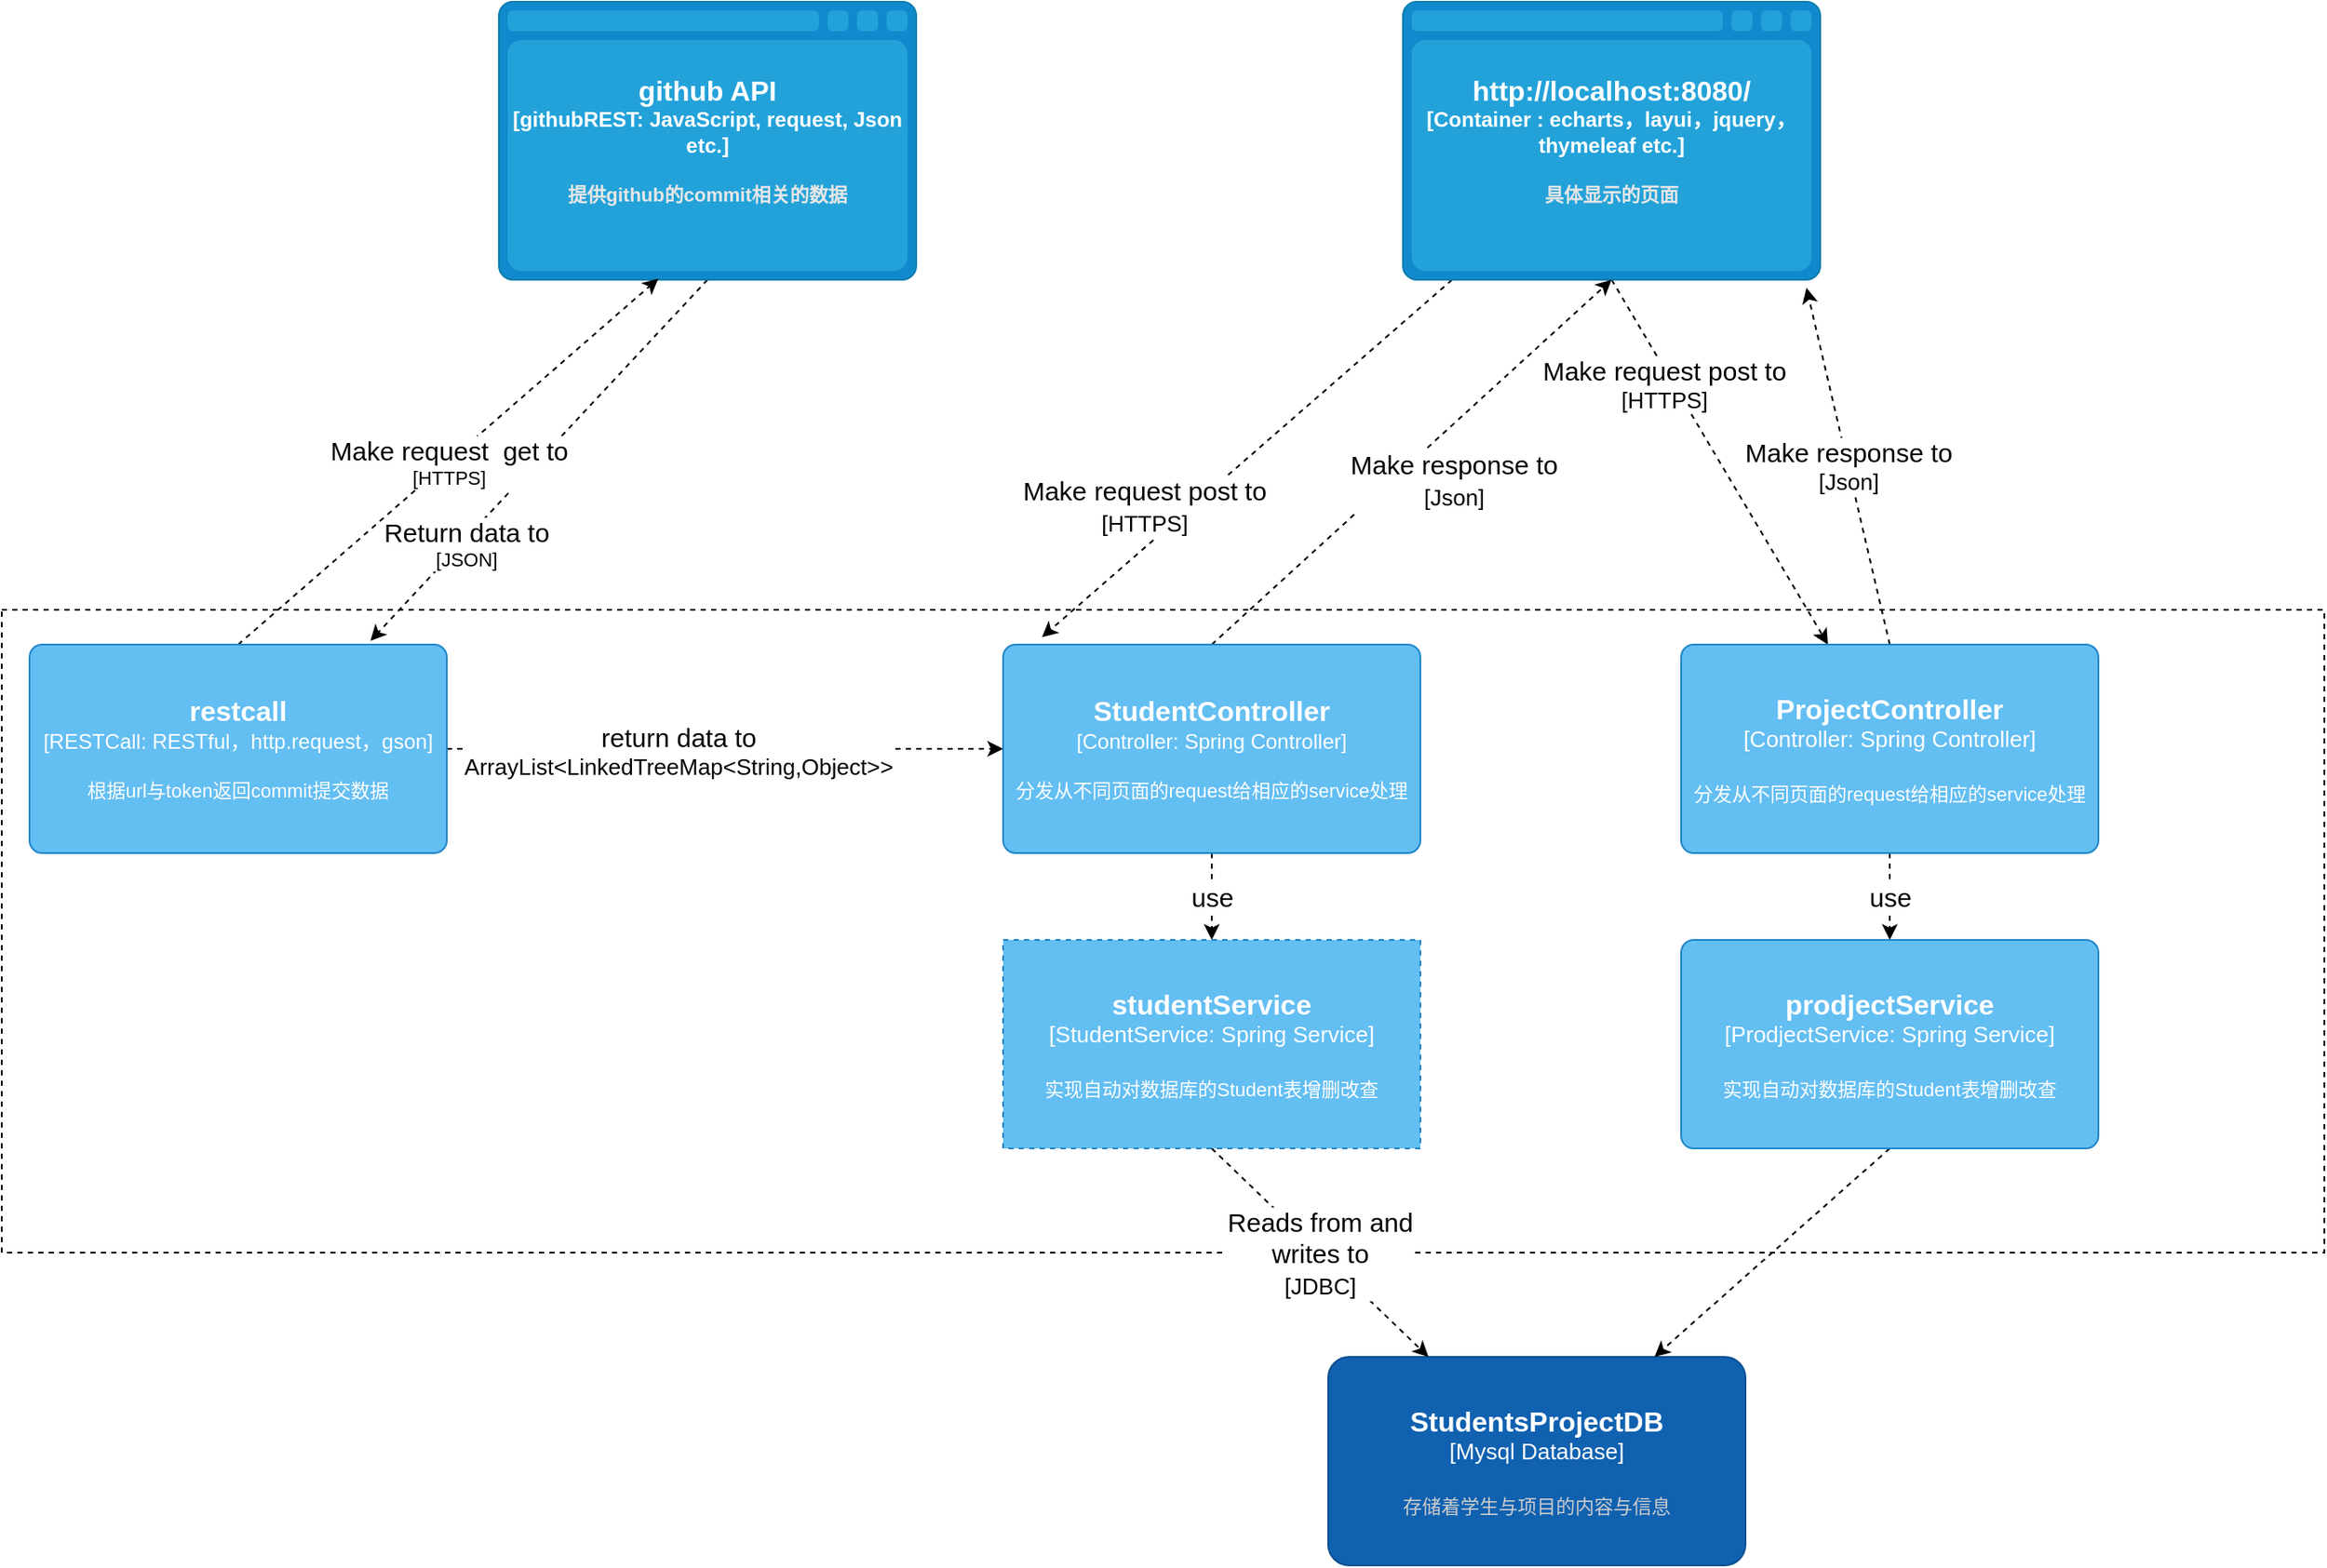 <mxfile version="15.8.2" type="device"><diagram id="I2gmRwy9kBTTOnHqNV3v" name="Page-1"><mxGraphModel dx="1730" dy="912" grid="1" gridSize="10" guides="1" tooltips="1" connect="1" arrows="1" fold="1" page="1" pageScale="1" pageWidth="827" pageHeight="1169" math="0" shadow="0"><root><mxCell id="0"/><mxCell id="1" parent="0"/><mxCell id="hDX7shgUivz3x16CEmlL-10" value="" style="rounded=0;whiteSpace=wrap;html=1;fontSize=15;fillColor=none;dashed=1;" vertex="1" parent="1"><mxGeometry x="64" y="420" width="1336" height="370" as="geometry"/></mxCell><mxCell id="jBm1yvujlcifzY1q3abP-9" value="&lt;font style=&quot;font-size: 15px&quot;&gt;Return data to&lt;/font&gt;&lt;br&gt;[JSON]" style="edgeStyle=none;rounded=0;orthogonalLoop=1;jettySize=auto;html=1;exitX=0.5;exitY=1;exitDx=0;exitDy=0;exitPerimeter=0;dashed=1;entryX=0.817;entryY=-0.018;entryDx=0;entryDy=0;entryPerimeter=0;" parent="1" source="jBm1yvujlcifzY1q3abP-3" target="jBm1yvujlcifzY1q3abP-10" edge="1"><mxGeometry x="0.452" y="2" relative="1" as="geometry"><mxPoint x="330" y="350" as="targetPoint"/><Array as="points"/><mxPoint as="offset"/></mxGeometry></mxCell><object placeholders="1" c4Type="github API" c4Container="githubREST" c4Technology="JavaScript, request, Json etc." c4Description="提供github的commit相关的数据" label="&lt;font style=&quot;font-size: 16px&quot;&gt;&lt;b&gt;%c4Type%&lt;/font&gt;&lt;div&gt;[%c4Container%:&amp;nbsp;%c4Technology%]&lt;/div&gt;&lt;br&gt;&lt;div&gt;&lt;font style=&quot;font-size: 11px&quot;&gt;&lt;font color=&quot;#E6E6E6&quot;&gt;%c4Description%&lt;/font&gt;&lt;/div&gt;" id="jBm1yvujlcifzY1q3abP-3"><mxCell style="shape=mxgraph.c4.webBrowserContainer;whiteSpace=wrap;html=1;boundedLbl=1;rounded=0;labelBackgroundColor=none;fillColor=#118ACD;fontSize=12;fontColor=#ffffff;align=center;strokeColor=#0E7DAD;metaEdit=1;points=[[0.5,0,0],[1,0.25,0],[1,0.5,0],[1,0.75,0],[0.5,1,0],[0,0.75,0],[0,0.5,0],[0,0.25,0]];resizable=0;" parent="1" vertex="1"><mxGeometry x="350" y="70" width="240" height="160" as="geometry"/></mxCell></object><mxCell id="jBm1yvujlcifzY1q3abP-14" style="edgeStyle=none;rounded=0;orthogonalLoop=1;jettySize=auto;html=1;entryX=0.093;entryY=-0.035;entryDx=0;entryDy=0;entryPerimeter=0;dashed=1;fontSize=15;" parent="1" source="jBm1yvujlcifzY1q3abP-4" target="jBm1yvujlcifzY1q3abP-6" edge="1"><mxGeometry relative="1" as="geometry"/></mxCell><mxCell id="jBm1yvujlcifzY1q3abP-15" value="Make request post to&lt;br&gt;&lt;font style=&quot;font-size: 13px&quot;&gt;[HTTPS]&lt;/font&gt;" style="edgeLabel;html=1;align=center;verticalAlign=middle;resizable=0;points=[];fontSize=15;" parent="jBm1yvujlcifzY1q3abP-14" vertex="1" connectable="0"><mxGeometry x="-0.32" y="2" relative="1" as="geometry"><mxPoint x="-99" y="58" as="offset"/></mxGeometry></mxCell><mxCell id="hDX7shgUivz3x16CEmlL-5" value="&lt;span style=&quot;color: rgb(0 , 0 , 0) ; font-family: &amp;#34;helvetica&amp;#34; ; font-size: 15px ; font-style: normal ; font-weight: 400 ; letter-spacing: normal ; text-align: center ; text-indent: 0px ; text-transform: none ; word-spacing: 0px ; background-color: rgb(255 , 255 , 255) ; display: inline ; float: none&quot;&gt;Make request post to&lt;/span&gt;&lt;br style=&quot;color: rgb(0 , 0 , 0) ; font-family: &amp;#34;helvetica&amp;#34; ; font-size: 15px ; font-style: normal ; font-weight: 400 ; letter-spacing: normal ; text-align: center ; text-indent: 0px ; text-transform: none ; word-spacing: 0px&quot;&gt;&lt;font style=&quot;color: rgb(0 , 0 , 0) ; font-family: &amp;#34;helvetica&amp;#34; ; font-style: normal ; font-weight: 400 ; letter-spacing: normal ; text-align: center ; text-indent: 0px ; text-transform: none ; word-spacing: 0px ; font-size: 13px&quot;&gt;[HTTPS]&lt;/font&gt;&lt;br&gt;" style="edgeStyle=none;rounded=0;orthogonalLoop=1;jettySize=auto;html=1;exitX=0.5;exitY=1;exitDx=0;exitDy=0;exitPerimeter=0;fontSize=13;dashed=1;" edge="1" parent="1" source="jBm1yvujlcifzY1q3abP-4" target="hDX7shgUivz3x16CEmlL-1"><mxGeometry x="-0.452" y="-5" relative="1" as="geometry"><mxPoint as="offset"/></mxGeometry></mxCell><object placeholders="1" c4Type="http://localhost:8080/" c4Container="Container " c4Technology="echarts，layui，jquery，thymeleaf etc." c4Description="具体显示的页面" label="&lt;font style=&quot;font-size: 16px&quot;&gt;&lt;b&gt;%c4Type%&lt;/font&gt;&lt;div&gt;[%c4Container%:&amp;nbsp;%c4Technology%]&lt;/div&gt;&lt;br&gt;&lt;div&gt;&lt;font style=&quot;font-size: 11px&quot;&gt;&lt;font color=&quot;#E6E6E6&quot;&gt;%c4Description%&lt;/font&gt;&lt;/div&gt;" id="jBm1yvujlcifzY1q3abP-4"><mxCell style="shape=mxgraph.c4.webBrowserContainer;whiteSpace=wrap;html=1;boundedLbl=1;rounded=0;labelBackgroundColor=none;fillColor=#118ACD;fontSize=12;fontColor=#ffffff;align=center;strokeColor=#0E7DAD;metaEdit=1;points=[[0.5,0,0],[1,0.25,0],[1,0.5,0],[1,0.75,0],[0.5,1,0],[0,0.75,0],[0,0.5,0],[0,0.25,0]];resizable=0;" parent="1" vertex="1"><mxGeometry x="870" y="70" width="240" height="160" as="geometry"/></mxCell></object><mxCell id="jBm1yvujlcifzY1q3abP-16" value="Make response to&lt;font style=&quot;font-size: 14px&quot;&gt;&lt;br&gt;&lt;/font&gt;&lt;font style=&quot;font-size: 13px&quot;&gt;[Json]&lt;/font&gt;" style="edgeStyle=none;rounded=0;orthogonalLoop=1;jettySize=auto;html=1;exitX=0.5;exitY=0;exitDx=0;exitDy=0;exitPerimeter=0;entryX=0.5;entryY=1;entryDx=0;entryDy=0;entryPerimeter=0;dashed=1;fontSize=15;" parent="1" source="jBm1yvujlcifzY1q3abP-6" target="jBm1yvujlcifzY1q3abP-4" edge="1"><mxGeometry x="0.069" y="-24" relative="1" as="geometry"><mxPoint as="offset"/></mxGeometry></mxCell><mxCell id="jBm1yvujlcifzY1q3abP-22" value="&lt;font style=&quot;font-size: 15px&quot;&gt;use&lt;/font&gt;" style="edgeStyle=none;rounded=0;orthogonalLoop=1;jettySize=auto;html=1;exitX=0.5;exitY=1;exitDx=0;exitDy=0;exitPerimeter=0;dashed=1;fontSize=13;" parent="1" source="jBm1yvujlcifzY1q3abP-6" target="jBm1yvujlcifzY1q3abP-21" edge="1"><mxGeometry relative="1" as="geometry"><Array as="points"><mxPoint x="760" y="590"/></Array></mxGeometry></mxCell><object placeholders="1" c4Name="StudentController" c4Type="Controller" c4Technology="Spring Controller" c4Description="分发从不同页面的request给相应的service处理" label="&lt;font style=&quot;font-size: 16px&quot;&gt;&lt;b&gt;%c4Name%&lt;/b&gt;&lt;/font&gt;&lt;div&gt;[%c4Type%: %c4Technology%]&lt;/div&gt;&lt;br&gt;&lt;div&gt;&lt;font style=&quot;font-size: 11px&quot;&gt;%c4Description%&lt;/font&gt;&lt;/div&gt;" id="jBm1yvujlcifzY1q3abP-6"><mxCell style="rounded=1;whiteSpace=wrap;html=1;labelBackgroundColor=none;fillColor=#63BEF2;fontColor=#ffffff;align=center;arcSize=6;strokeColor=#2086C9;metaEdit=1;resizable=0;points=[[0.25,0,0],[0.5,0,0],[0.75,0,0],[1,0.25,0],[1,0.5,0],[1,0.75,0],[0.75,1,0],[0.5,1,0],[0.25,1,0],[0,0.75,0],[0,0.5,0],[0,0.25,0]];" parent="1" vertex="1"><mxGeometry x="640" y="440" width="240" height="120" as="geometry"/></mxCell></object><mxCell id="jBm1yvujlcifzY1q3abP-11" style="edgeStyle=none;rounded=0;orthogonalLoop=1;jettySize=auto;html=1;exitX=1;exitY=0.5;exitDx=0;exitDy=0;exitPerimeter=0;dashed=1;" parent="1" source="jBm1yvujlcifzY1q3abP-10" target="jBm1yvujlcifzY1q3abP-6" edge="1"><mxGeometry relative="1" as="geometry"/></mxCell><mxCell id="jBm1yvujlcifzY1q3abP-12" value="&lt;font&gt;&lt;font&gt;&lt;font style=&quot;font-size: 15px&quot;&gt;return data to&lt;/font&gt;&lt;br&gt;&lt;/font&gt;&lt;span style=&quot;font-size: 13px&quot;&gt;ArrayList&amp;lt;LinkedTreeMap&amp;lt;String,Object&amp;gt;&amp;gt;&lt;/span&gt;&lt;br&gt;&lt;/font&gt;" style="edgeLabel;html=1;align=center;verticalAlign=middle;resizable=0;points=[];" parent="jBm1yvujlcifzY1q3abP-11" vertex="1" connectable="0"><mxGeometry x="-0.172" y="-1" relative="1" as="geometry"><mxPoint as="offset"/></mxGeometry></mxCell><mxCell id="jBm1yvujlcifzY1q3abP-13" value="&lt;font style=&quot;font-size: 15px&quot;&gt;Make request&amp;nbsp; get to&lt;/font&gt;&lt;br&gt;[HTTPS]" style="edgeStyle=none;rounded=0;orthogonalLoop=1;jettySize=auto;html=1;exitX=0.5;exitY=0;exitDx=0;exitDy=0;exitPerimeter=0;entryX=0.382;entryY=0.996;entryDx=0;entryDy=0;entryPerimeter=0;dashed=1;" parent="1" source="jBm1yvujlcifzY1q3abP-10" target="jBm1yvujlcifzY1q3abP-3" edge="1"><mxGeometry relative="1" as="geometry"><Array as="points"/></mxGeometry></mxCell><object placeholders="1" c4Name="restcall" c4Type="RESTCall" c4Technology="RESTful，http.request，gson" c4Description="根据url与token返回commit提交数据" label="&lt;font style=&quot;font-size: 16px&quot;&gt;&lt;b&gt;%c4Name%&lt;/b&gt;&lt;/font&gt;&lt;div&gt;[%c4Type%: %c4Technology%]&lt;/div&gt;&lt;br&gt;&lt;div&gt;&lt;font style=&quot;font-size: 11px&quot;&gt;%c4Description%&lt;/font&gt;&lt;/div&gt;" id="jBm1yvujlcifzY1q3abP-10"><mxCell style="rounded=1;whiteSpace=wrap;html=1;labelBackgroundColor=none;fillColor=#63BEF2;fontColor=#ffffff;align=center;arcSize=6;strokeColor=#2086C9;metaEdit=1;resizable=0;points=[[0.25,0,0],[0.5,0,0],[0.75,0,0],[1,0.25,0],[1,0.5,0],[1,0.75,0],[0.75,1,0],[0.5,1,0],[0.25,1,0],[0,0.75,0],[0,0.5,0],[0,0.25,0]];" parent="1" vertex="1"><mxGeometry x="80" y="440" width="240" height="120" as="geometry"/></mxCell></object><object placeholders="1" c4Name="StudentsProjectDB" c4Type="Mysql Database" c4Description="存储着学生与项目的内容与信息" label="&lt;font style=&quot;font-size: 16px&quot;&gt;&lt;b&gt;%c4Name%&lt;/b&gt;&lt;/font&gt;&lt;div&gt;[%c4Type%]&lt;/div&gt;&lt;br&gt;&lt;div&gt;&lt;font style=&quot;font-size: 11px&quot;&gt;&lt;font color=&quot;#cccccc&quot;&gt;%c4Description%&lt;/font&gt;&lt;/div&gt;" id="jBm1yvujlcifzY1q3abP-17"><mxCell style="rounded=1;whiteSpace=wrap;html=1;labelBackgroundColor=none;fillColor=#1061B0;fontColor=#ffffff;align=center;arcSize=10;strokeColor=#0D5091;metaEdit=1;resizable=0;points=[[0.25,0,0],[0.5,0,0],[0.75,0,0],[1,0.25,0],[1,0.5,0],[1,0.75,0],[0.75,1,0],[0.5,1,0],[0.25,1,0],[0,0.75,0],[0,0.5,0],[0,0.25,0]];fontSize=13;" parent="1" vertex="1"><mxGeometry x="827" y="850" width="240" height="120" as="geometry"/></mxCell></object><mxCell id="jBm1yvujlcifzY1q3abP-23" value="Reads from and&lt;br&gt;writes to&lt;br&gt;&lt;span style=&quot;font-size: 13px&quot;&gt;[JDBC]&lt;/span&gt;" style="edgeStyle=none;rounded=0;orthogonalLoop=1;jettySize=auto;html=1;exitX=0.5;exitY=1;exitDx=0;exitDy=0;exitPerimeter=0;dashed=1;fontSize=15;" parent="1" source="jBm1yvujlcifzY1q3abP-21" target="jBm1yvujlcifzY1q3abP-17" edge="1"><mxGeometry relative="1" as="geometry"/></mxCell><object placeholders="1" c4Name="studentService" c4Type="StudentService" c4Technology="Spring Service" c4Description="实现自动对数据库的Student表增删改查" label="&lt;font style=&quot;font-size: 16px&quot;&gt;&lt;b&gt;%c4Name%&lt;/b&gt;&lt;/font&gt;&lt;div&gt;[%c4Type%: %c4Technology%]&lt;/div&gt;&lt;br&gt;&lt;div&gt;&lt;font style=&quot;font-size: 11px&quot;&gt;%c4Description%&lt;/font&gt;&lt;/div&gt;" id="jBm1yvujlcifzY1q3abP-21"><mxCell style="rounded=1;whiteSpace=wrap;html=1;labelBackgroundColor=none;fillColor=#63BEF2;fontColor=#ffffff;align=center;arcSize=0;strokeColor=#2086C9;metaEdit=1;resizable=0;points=[[0.25,0,0],[0.5,0,0],[0.75,0,0],[1,0.25,0],[1,0.5,0],[1,0.75,0],[0.75,1,0],[0.5,1,0],[0.25,1,0],[0,0.75,0],[0,0.5,0],[0,0.25,0]];dashed=1;fontSize=13;" parent="1" vertex="1"><mxGeometry x="640" y="610" width="240" height="120" as="geometry"/></mxCell></object><mxCell id="hDX7shgUivz3x16CEmlL-6" value="&lt;span style=&quot;color: rgb(0 , 0 , 0) ; font-family: &amp;#34;helvetica&amp;#34; ; font-size: 15px ; font-style: normal ; font-weight: 400 ; letter-spacing: normal ; text-align: center ; text-indent: 0px ; text-transform: none ; word-spacing: 0px ; background-color: rgb(255 , 255 , 255) ; display: inline ; float: none&quot;&gt;Make response to&lt;/span&gt;&lt;font style=&quot;color: rgb(0 , 0 , 0) ; font-family: &amp;#34;helvetica&amp;#34; ; font-style: normal ; font-weight: 400 ; letter-spacing: normal ; text-align: center ; text-indent: 0px ; text-transform: none ; word-spacing: 0px ; font-size: 14px&quot;&gt;&lt;br&gt;&lt;/font&gt;&lt;font style=&quot;color: rgb(0 , 0 , 0) ; font-family: &amp;#34;helvetica&amp;#34; ; font-style: normal ; font-weight: 400 ; letter-spacing: normal ; text-align: center ; text-indent: 0px ; text-transform: none ; word-spacing: 0px ; font-size: 13px&quot;&gt;[Json]&lt;/font&gt;" style="edgeStyle=none;rounded=0;orthogonalLoop=1;jettySize=auto;html=1;exitX=0.5;exitY=0;exitDx=0;exitDy=0;exitPerimeter=0;dashed=1;fontSize=13;entryX=0.967;entryY=1.029;entryDx=0;entryDy=0;entryPerimeter=0;" edge="1" parent="1" source="hDX7shgUivz3x16CEmlL-1" target="jBm1yvujlcifzY1q3abP-4"><mxGeometry relative="1" as="geometry"/></mxCell><mxCell id="hDX7shgUivz3x16CEmlL-7" value="&lt;font style=&quot;font-size: 15px&quot;&gt;use&lt;/font&gt;" style="edgeStyle=none;rounded=0;orthogonalLoop=1;jettySize=auto;html=1;exitX=0.5;exitY=1;exitDx=0;exitDy=0;exitPerimeter=0;entryX=0.5;entryY=0;entryDx=0;entryDy=0;entryPerimeter=0;dashed=1;fontSize=13;" edge="1" parent="1" source="hDX7shgUivz3x16CEmlL-1" target="hDX7shgUivz3x16CEmlL-3"><mxGeometry relative="1" as="geometry"/></mxCell><object placeholders="1" c4Name="ProjectController" c4Type="Controller" c4Technology="Spring Controller" c4Description="分发从不同页面的request给相应的service处理" label="&lt;font style=&quot;font-size: 16px&quot;&gt;&lt;b&gt;%c4Name%&lt;/b&gt;&lt;/font&gt;&lt;div&gt;[%c4Type%: %c4Technology%]&lt;/div&gt;&lt;br&gt;&lt;div&gt;&lt;font style=&quot;font-size: 11px&quot;&gt;%c4Description%&lt;/font&gt;&lt;/div&gt;" id="hDX7shgUivz3x16CEmlL-1"><mxCell style="rounded=1;whiteSpace=wrap;html=1;labelBackgroundColor=none;fillColor=#63BEF2;fontColor=#ffffff;align=center;arcSize=6;strokeColor=#2086C9;metaEdit=1;resizable=0;points=[[0.25,0,0],[0.5,0,0],[0.75,0,0],[1,0.25,0],[1,0.5,0],[1,0.75,0],[0.75,1,0],[0.5,1,0],[0.25,1,0],[0,0.75,0],[0,0.5,0],[0,0.25,0]];fontSize=13;" vertex="1" parent="1"><mxGeometry x="1030" y="440" width="240" height="120" as="geometry"/></mxCell></object><mxCell id="hDX7shgUivz3x16CEmlL-8" style="edgeStyle=none;rounded=0;orthogonalLoop=1;jettySize=auto;html=1;exitX=0.5;exitY=1;exitDx=0;exitDy=0;exitPerimeter=0;dashed=1;fontSize=15;" edge="1" parent="1" source="hDX7shgUivz3x16CEmlL-3" target="jBm1yvujlcifzY1q3abP-17"><mxGeometry relative="1" as="geometry"/></mxCell><object placeholders="1" c4Name="prodjectService" c4Type="ProdjectService" c4Technology="Spring Service" c4Description="实现自动对数据库的Student表增删改查" label="&lt;font style=&quot;font-size: 16px&quot;&gt;&lt;b&gt;%c4Name%&lt;/b&gt;&lt;/font&gt;&lt;div&gt;[%c4Type%: %c4Technology%]&lt;/div&gt;&lt;br&gt;&lt;div&gt;&lt;font style=&quot;font-size: 11px&quot;&gt;%c4Description%&lt;/font&gt;&lt;/div&gt;" id="hDX7shgUivz3x16CEmlL-3"><mxCell style="rounded=1;whiteSpace=wrap;html=1;labelBackgroundColor=none;fillColor=#63BEF2;fontColor=#ffffff;align=center;arcSize=6;strokeColor=#2086C9;metaEdit=1;resizable=0;points=[[0.25,0,0],[0.5,0,0],[0.75,0,0],[1,0.25,0],[1,0.5,0],[1,0.75,0],[0.75,1,0],[0.5,1,0],[0.25,1,0],[0,0.75,0],[0,0.5,0],[0,0.25,0]];fontSize=13;" vertex="1" parent="1"><mxGeometry x="1030" y="610" width="240" height="120" as="geometry"/></mxCell></object></root></mxGraphModel></diagram></mxfile>